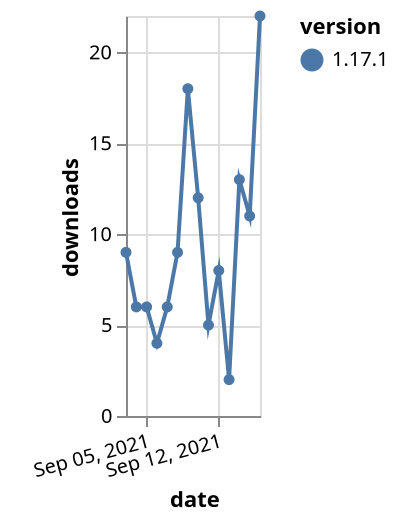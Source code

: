 {"$schema": "https://vega.github.io/schema/vega-lite/v5.json", "description": "A simple bar chart with embedded data.", "data": {"values": [{"date": "2021-09-03", "total": 26675, "delta": 9, "version": "1.17.1"}, {"date": "2021-09-04", "total": 26681, "delta": 6, "version": "1.17.1"}, {"date": "2021-09-05", "total": 26687, "delta": 6, "version": "1.17.1"}, {"date": "2021-09-06", "total": 26691, "delta": 4, "version": "1.17.1"}, {"date": "2021-09-07", "total": 26697, "delta": 6, "version": "1.17.1"}, {"date": "2021-09-08", "total": 26706, "delta": 9, "version": "1.17.1"}, {"date": "2021-09-09", "total": 26724, "delta": 18, "version": "1.17.1"}, {"date": "2021-09-10", "total": 26736, "delta": 12, "version": "1.17.1"}, {"date": "2021-09-11", "total": 26741, "delta": 5, "version": "1.17.1"}, {"date": "2021-09-12", "total": 26749, "delta": 8, "version": "1.17.1"}, {"date": "2021-09-13", "total": 26751, "delta": 2, "version": "1.17.1"}, {"date": "2021-09-14", "total": 26764, "delta": 13, "version": "1.17.1"}, {"date": "2021-09-15", "total": 26775, "delta": 11, "version": "1.17.1"}, {"date": "2021-09-16", "total": 26797, "delta": 22, "version": "1.17.1"}]}, "width": "container", "mark": {"type": "line", "point": {"filled": true}}, "encoding": {"x": {"field": "date", "type": "temporal", "timeUnit": "yearmonthdate", "title": "date", "axis": {"labelAngle": -15}}, "y": {"field": "delta", "type": "quantitative", "title": "downloads"}, "color": {"field": "version", "type": "nominal"}, "tooltip": {"field": "delta"}}}